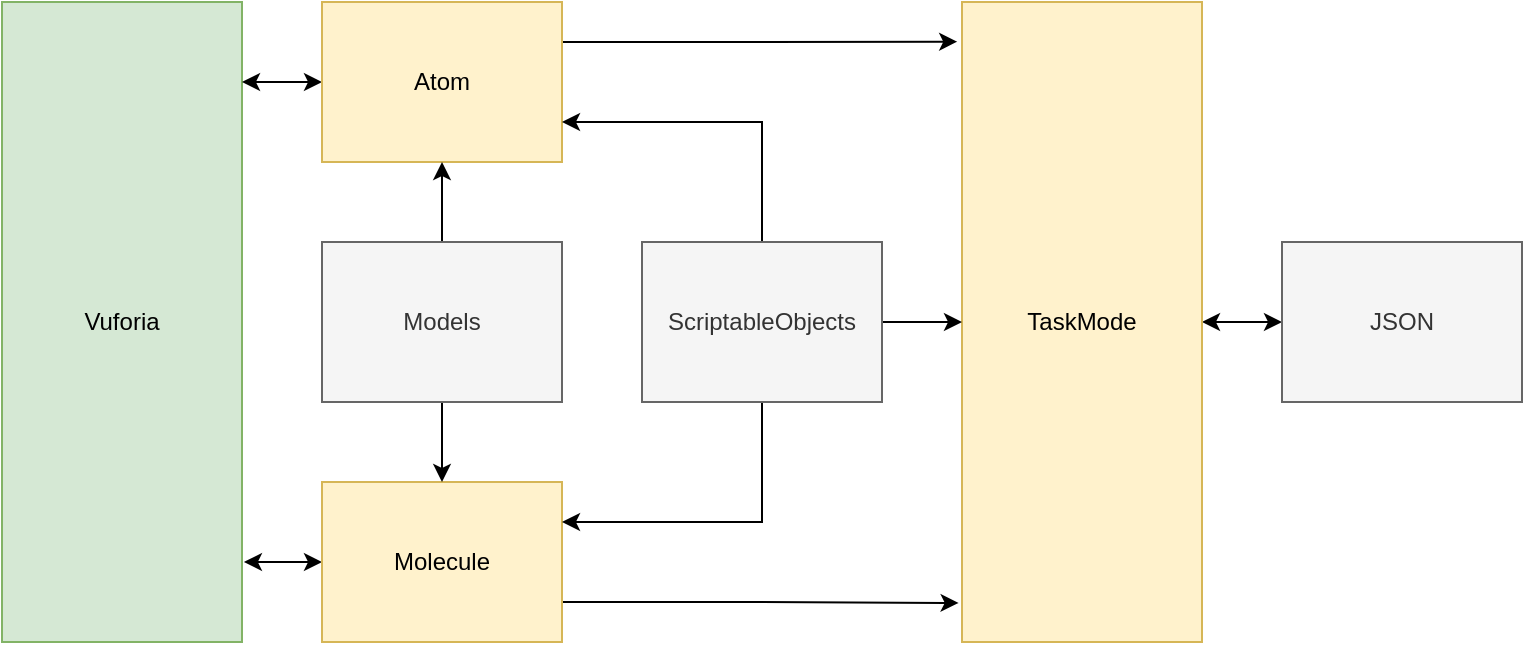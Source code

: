 <mxfile version="14.9.6" type="device"><diagram id="C5RBs43oDa-KdzZeNtuy" name="Page-1"><mxGraphModel dx="981" dy="567" grid="1" gridSize="10" guides="1" tooltips="1" connect="1" arrows="1" fold="1" page="1" pageScale="1" pageWidth="827" pageHeight="1169" math="0" shadow="0"><root><mxCell id="WIyWlLk6GJQsqaUBKTNV-0"/><mxCell id="WIyWlLk6GJQsqaUBKTNV-1" parent="WIyWlLk6GJQsqaUBKTNV-0"/><mxCell id="IS9_z--vfnfYFif-6QLu-0" value="Vuforia" style="rounded=0;whiteSpace=wrap;html=1;fillColor=#d5e8d4;strokeColor=#82b366;" vertex="1" parent="WIyWlLk6GJQsqaUBKTNV-1"><mxGeometry x="40" y="40" width="120" height="320" as="geometry"/></mxCell><mxCell id="IS9_z--vfnfYFif-6QLu-34" style="edgeStyle=orthogonalEdgeStyle;rounded=0;orthogonalLoop=1;jettySize=auto;html=1;exitX=1;exitY=0.5;exitDx=0;exitDy=0;entryX=0;entryY=0.5;entryDx=0;entryDy=0;startArrow=classic;startFill=1;endArrow=classic;endFill=1;" edge="1" parent="WIyWlLk6GJQsqaUBKTNV-1" source="IS9_z--vfnfYFif-6QLu-1" target="IS9_z--vfnfYFif-6QLu-5"><mxGeometry relative="1" as="geometry"/></mxCell><mxCell id="IS9_z--vfnfYFif-6QLu-1" value="TaskMode" style="rounded=0;whiteSpace=wrap;html=1;fillColor=#fff2cc;strokeColor=#d6b656;" vertex="1" parent="WIyWlLk6GJQsqaUBKTNV-1"><mxGeometry x="520" y="40" width="120" height="320" as="geometry"/></mxCell><mxCell id="IS9_z--vfnfYFif-6QLu-37" style="edgeStyle=orthogonalEdgeStyle;rounded=0;orthogonalLoop=1;jettySize=auto;html=1;exitX=0;exitY=0.5;exitDx=0;exitDy=0;entryX=1;entryY=0.125;entryDx=0;entryDy=0;entryPerimeter=0;startArrow=classic;startFill=1;endArrow=classic;endFill=1;" edge="1" parent="WIyWlLk6GJQsqaUBKTNV-1" source="IS9_z--vfnfYFif-6QLu-2" target="IS9_z--vfnfYFif-6QLu-0"><mxGeometry relative="1" as="geometry"/></mxCell><mxCell id="IS9_z--vfnfYFif-6QLu-41" style="edgeStyle=orthogonalEdgeStyle;rounded=0;orthogonalLoop=1;jettySize=auto;html=1;exitX=1;exitY=0.25;exitDx=0;exitDy=0;entryX=-0.02;entryY=0.062;entryDx=0;entryDy=0;entryPerimeter=0;startArrow=none;startFill=0;endArrow=classic;endFill=1;" edge="1" parent="WIyWlLk6GJQsqaUBKTNV-1" source="IS9_z--vfnfYFif-6QLu-2" target="IS9_z--vfnfYFif-6QLu-1"><mxGeometry relative="1" as="geometry"/></mxCell><mxCell id="IS9_z--vfnfYFif-6QLu-2" value="Atom" style="rounded=0;whiteSpace=wrap;html=1;fillColor=#fff2cc;strokeColor=#d6b656;" vertex="1" parent="WIyWlLk6GJQsqaUBKTNV-1"><mxGeometry x="200" y="40" width="120" height="80" as="geometry"/></mxCell><mxCell id="IS9_z--vfnfYFif-6QLu-28" style="edgeStyle=orthogonalEdgeStyle;rounded=0;orthogonalLoop=1;jettySize=auto;html=1;exitX=0;exitY=0.5;exitDx=0;exitDy=0;entryX=1.008;entryY=0.875;entryDx=0;entryDy=0;entryPerimeter=0;startArrow=classic;startFill=1;endArrow=classic;endFill=1;" edge="1" parent="WIyWlLk6GJQsqaUBKTNV-1" source="IS9_z--vfnfYFif-6QLu-3" target="IS9_z--vfnfYFif-6QLu-0"><mxGeometry relative="1" as="geometry"/></mxCell><mxCell id="IS9_z--vfnfYFif-6QLu-40" style="edgeStyle=orthogonalEdgeStyle;rounded=0;orthogonalLoop=1;jettySize=auto;html=1;exitX=1;exitY=0.75;exitDx=0;exitDy=0;entryX=-0.014;entryY=0.939;entryDx=0;entryDy=0;entryPerimeter=0;startArrow=none;startFill=0;endArrow=classic;endFill=1;" edge="1" parent="WIyWlLk6GJQsqaUBKTNV-1" source="IS9_z--vfnfYFif-6QLu-3" target="IS9_z--vfnfYFif-6QLu-1"><mxGeometry relative="1" as="geometry"/></mxCell><mxCell id="IS9_z--vfnfYFif-6QLu-3" value="Molecule" style="rounded=0;whiteSpace=wrap;html=1;fillColor=#fff2cc;strokeColor=#d6b656;" vertex="1" parent="WIyWlLk6GJQsqaUBKTNV-1"><mxGeometry x="200" y="280" width="120" height="80" as="geometry"/></mxCell><mxCell id="IS9_z--vfnfYFif-6QLu-31" style="edgeStyle=orthogonalEdgeStyle;rounded=0;orthogonalLoop=1;jettySize=auto;html=1;exitX=0.5;exitY=1;exitDx=0;exitDy=0;entryX=1;entryY=0.25;entryDx=0;entryDy=0;startArrow=none;startFill=0;endArrow=classic;endFill=1;" edge="1" parent="WIyWlLk6GJQsqaUBKTNV-1" source="IS9_z--vfnfYFif-6QLu-4" target="IS9_z--vfnfYFif-6QLu-3"><mxGeometry relative="1" as="geometry"/></mxCell><mxCell id="IS9_z--vfnfYFif-6QLu-32" style="edgeStyle=orthogonalEdgeStyle;rounded=0;orthogonalLoop=1;jettySize=auto;html=1;entryX=0;entryY=0.5;entryDx=0;entryDy=0;startArrow=none;startFill=0;endArrow=classic;endFill=1;" edge="1" parent="WIyWlLk6GJQsqaUBKTNV-1" source="IS9_z--vfnfYFif-6QLu-4" target="IS9_z--vfnfYFif-6QLu-1"><mxGeometry relative="1" as="geometry"/></mxCell><mxCell id="IS9_z--vfnfYFif-6QLu-33" style="edgeStyle=orthogonalEdgeStyle;rounded=0;orthogonalLoop=1;jettySize=auto;html=1;exitX=0.5;exitY=0;exitDx=0;exitDy=0;entryX=1;entryY=0.75;entryDx=0;entryDy=0;startArrow=none;startFill=0;endArrow=classic;endFill=1;" edge="1" parent="WIyWlLk6GJQsqaUBKTNV-1" source="IS9_z--vfnfYFif-6QLu-4" target="IS9_z--vfnfYFif-6QLu-2"><mxGeometry relative="1" as="geometry"/></mxCell><mxCell id="IS9_z--vfnfYFif-6QLu-4" value="ScriptableObjects" style="rounded=0;whiteSpace=wrap;html=1;fillColor=#f5f5f5;strokeColor=#666666;fontColor=#333333;" vertex="1" parent="WIyWlLk6GJQsqaUBKTNV-1"><mxGeometry x="360" y="160" width="120" height="80" as="geometry"/></mxCell><mxCell id="IS9_z--vfnfYFif-6QLu-5" value="JSON" style="rounded=0;whiteSpace=wrap;html=1;fillColor=#f5f5f5;strokeColor=#666666;fontColor=#333333;" vertex="1" parent="WIyWlLk6GJQsqaUBKTNV-1"><mxGeometry x="680" y="160" width="120" height="80" as="geometry"/></mxCell><mxCell id="IS9_z--vfnfYFif-6QLu-30" style="edgeStyle=orthogonalEdgeStyle;rounded=0;orthogonalLoop=1;jettySize=auto;html=1;exitX=0.5;exitY=0;exitDx=0;exitDy=0;entryX=0.5;entryY=1;entryDx=0;entryDy=0;startArrow=none;startFill=0;endArrow=classic;endFill=1;" edge="1" parent="WIyWlLk6GJQsqaUBKTNV-1" source="IS9_z--vfnfYFif-6QLu-20" target="IS9_z--vfnfYFif-6QLu-2"><mxGeometry relative="1" as="geometry"/></mxCell><mxCell id="IS9_z--vfnfYFif-6QLu-39" style="edgeStyle=orthogonalEdgeStyle;rounded=0;orthogonalLoop=1;jettySize=auto;html=1;exitX=0.5;exitY=1;exitDx=0;exitDy=0;entryX=0.5;entryY=0;entryDx=0;entryDy=0;startArrow=none;startFill=0;endArrow=classic;endFill=1;" edge="1" parent="WIyWlLk6GJQsqaUBKTNV-1" source="IS9_z--vfnfYFif-6QLu-20" target="IS9_z--vfnfYFif-6QLu-3"><mxGeometry relative="1" as="geometry"/></mxCell><mxCell id="IS9_z--vfnfYFif-6QLu-20" value="Models" style="rounded=0;whiteSpace=wrap;html=1;fillColor=#f5f5f5;strokeColor=#666666;fontColor=#333333;" vertex="1" parent="WIyWlLk6GJQsqaUBKTNV-1"><mxGeometry x="200" y="160" width="120" height="80" as="geometry"/></mxCell></root></mxGraphModel></diagram></mxfile>